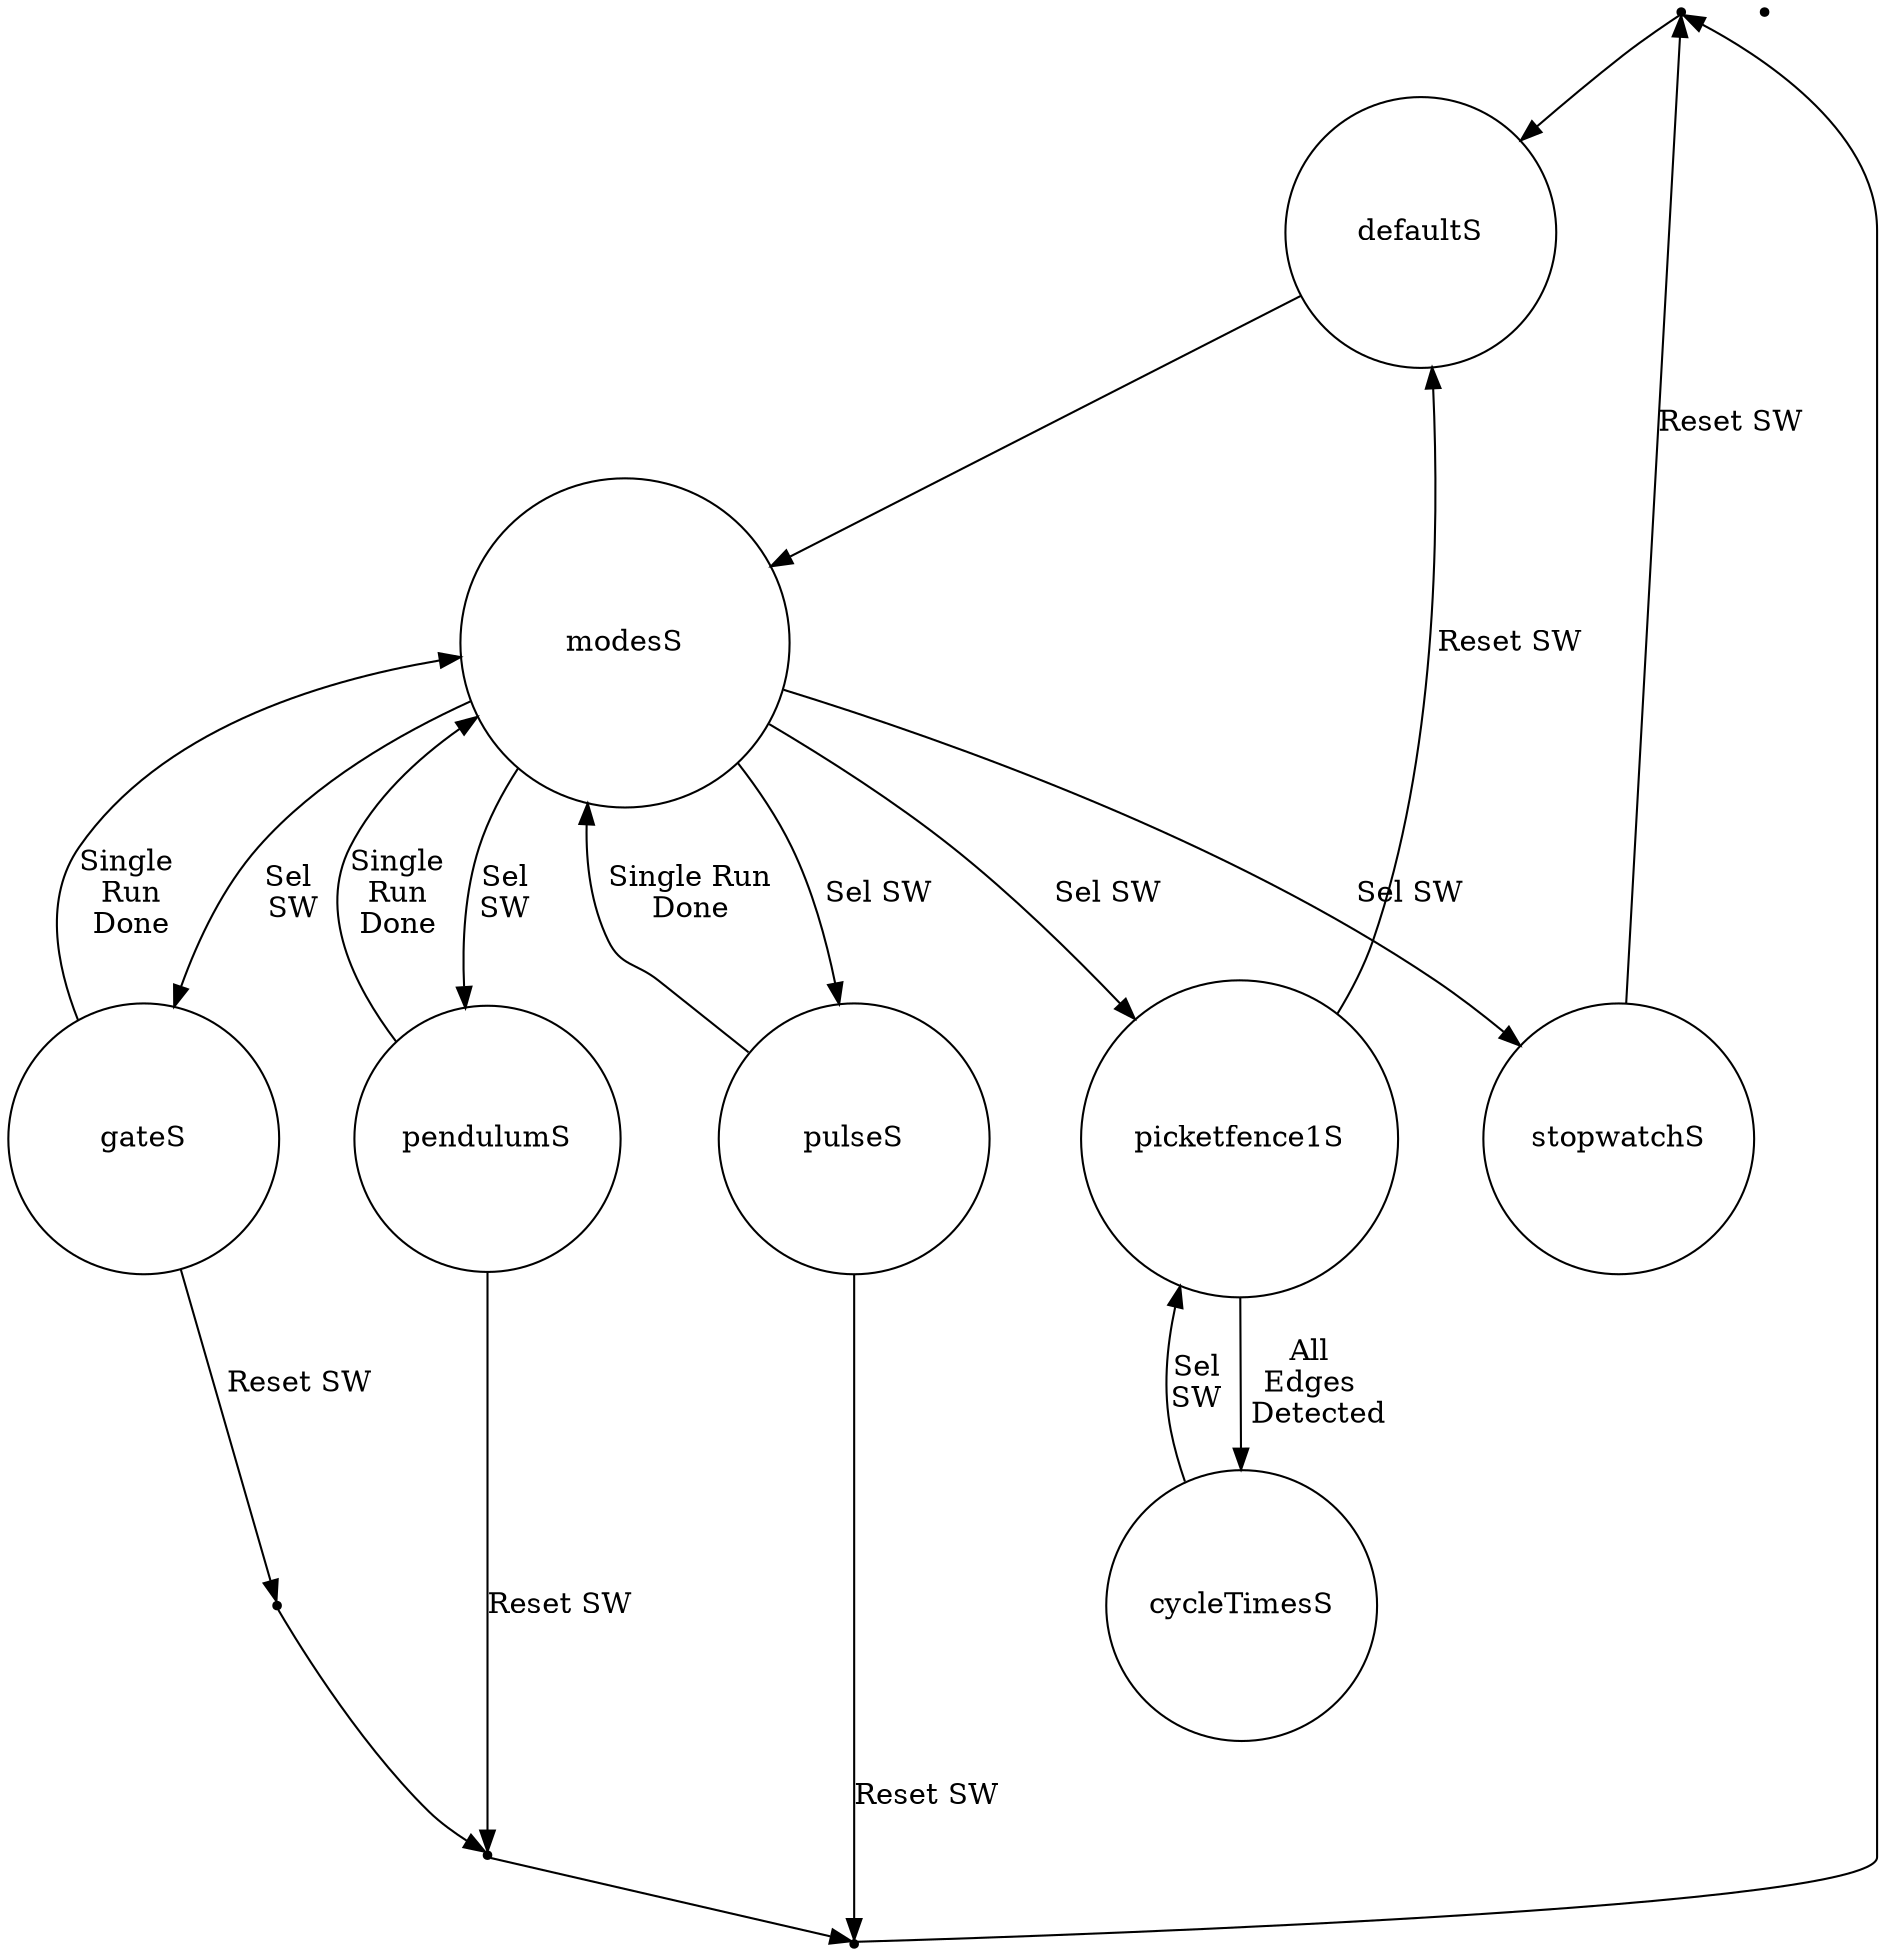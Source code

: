 digraph finite_state_machine {
        //rankdir=LR;
        overlap=false;
        splines="true";
        //size="8,10"
        graph [ranksep="0.525", nodesep="0.5"];
        //start [shape=point, xlabel=<Take points at top and<br /> bottom as same point.>];
	    end1 [shape=point, pos = "0, 4"];
	    end2 [shape=point, pos = "3.46, 2"];
	    end3 [shape=point, pos = "3.46, -2"];
	    end4 [shape=point, pos = "-3.46, -2"];
	    end5 [shape=point, pos = "-3.46, 2"];
         
        //node [shape = circle];
        defaultS [ pos = "0,3", shape = circle, height = "1.8"];
        modesS [ pos = "0,0" , shape = circle, height = "2.2"];
        stopwatchS [ pos = "2.6, 1.5" , shape = circle ];
        pulseS [ pos = "2.6, -1.5", shape = circle, height = "1.8"];
        pendulumS [ pos = "0, -1.5", shape = circle];
        gateS [ pos = "-2.6, -1.5" , shape = circle, height = "1.8"];
        picketfence1S [ pos = "-2.6, 1.5", shape = circle];
        cycleTimesS [ shape = circle, height = "1.8"]
        
        defaultS -> modesS;
        modesS -> stopwatchS [ label = "Sel SW"];
        
        //[ xlabel = <modeS cycle options in display<br />using cycle SW<br />Select option with Mode Select Switch> ]
        
        
        stopwatchS -> end1 [ label = <Reset SW> ]
        end1 -> defaultS;
        modesS -> pulseS [ label = <Sel SW> ]
        pulseS -> modesS [ label = <Single Run<br />Done> ]
        pulseS -> end2 [ label = <Reset SW> ]
        modesS -> pendulumS [ label = <Sel<br />SW> ]
        pendulumS -> modesS [ label = <Single<br />Run<br />Done>  ]
        pendulumS -> end3 [ label = "Reset SW" ]
        modesS -> gateS [ label = <Sel<br /> SW> ]
        gateS -> modesS [ label = <Single <br />Run<br />Done> ]
        gateS -> end4 [ label = "Reset SW" ]
        modesS -> picketfence1S [ label = "Sel SW" ]
        picketfence1S -> defaultS [ label = "Reset SW" ]
        picketfence1S -> cycleTimesS [ label = <All <br />Edges <br /> Detected> ]
        cycleTimesS -> picketfence1S [ label = <Sel<br />SW> ]
        //end5 -> end1;
        end2 -> end1;
        end4 -> end3;
        end3 -> end2;
        
}

/*
fdp -Tpng mancyclemode.gv -o image/mancyclemode.png
*/
